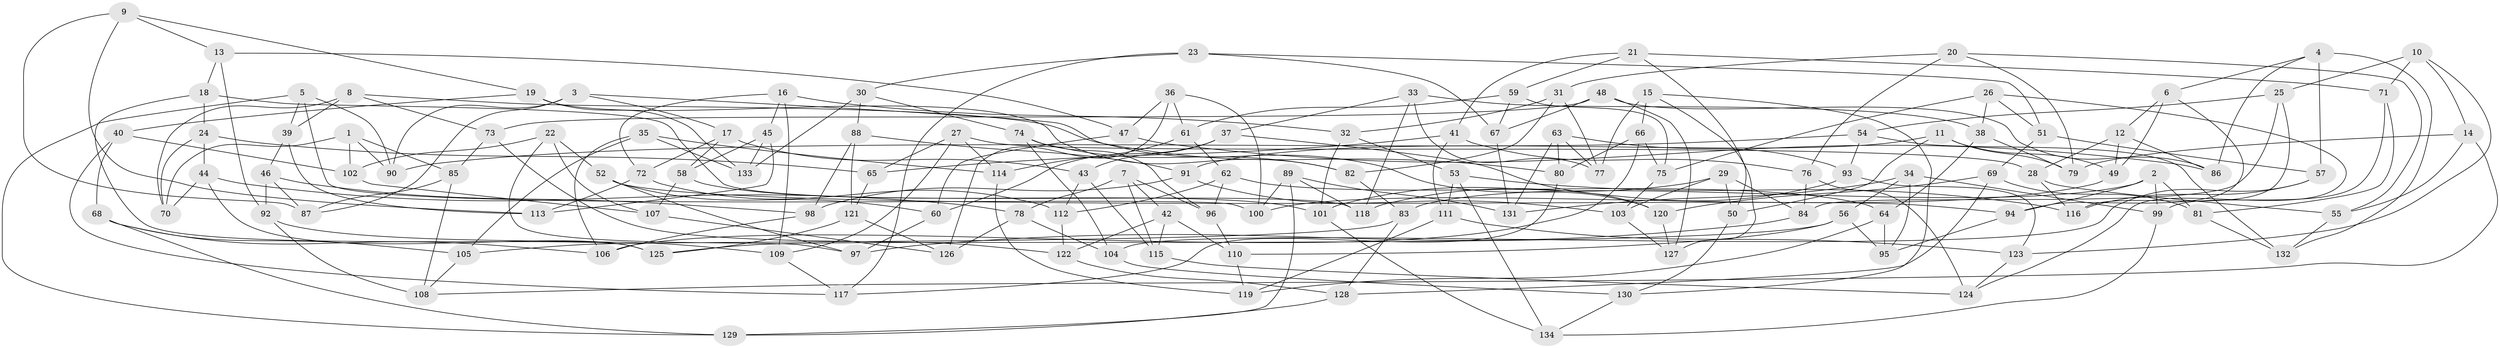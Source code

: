 // coarse degree distribution, {4: 0.19402985074626866, 6: 0.373134328358209, 3: 0.05970149253731343, 5: 0.26865671641791045, 7: 0.04477611940298507, 9: 0.014925373134328358, 8: 0.04477611940298507}
// Generated by graph-tools (version 1.1) at 2025/38/03/04/25 23:38:12]
// undirected, 134 vertices, 268 edges
graph export_dot {
  node [color=gray90,style=filled];
  1;
  2;
  3;
  4;
  5;
  6;
  7;
  8;
  9;
  10;
  11;
  12;
  13;
  14;
  15;
  16;
  17;
  18;
  19;
  20;
  21;
  22;
  23;
  24;
  25;
  26;
  27;
  28;
  29;
  30;
  31;
  32;
  33;
  34;
  35;
  36;
  37;
  38;
  39;
  40;
  41;
  42;
  43;
  44;
  45;
  46;
  47;
  48;
  49;
  50;
  51;
  52;
  53;
  54;
  55;
  56;
  57;
  58;
  59;
  60;
  61;
  62;
  63;
  64;
  65;
  66;
  67;
  68;
  69;
  70;
  71;
  72;
  73;
  74;
  75;
  76;
  77;
  78;
  79;
  80;
  81;
  82;
  83;
  84;
  85;
  86;
  87;
  88;
  89;
  90;
  91;
  92;
  93;
  94;
  95;
  96;
  97;
  98;
  99;
  100;
  101;
  102;
  103;
  104;
  105;
  106;
  107;
  108;
  109;
  110;
  111;
  112;
  113;
  114;
  115;
  116;
  117;
  118;
  119;
  120;
  121;
  122;
  123;
  124;
  125;
  126;
  127;
  128;
  129;
  130;
  131;
  132;
  133;
  134;
  1 -- 90;
  1 -- 70;
  1 -- 85;
  1 -- 102;
  2 -- 94;
  2 -- 83;
  2 -- 81;
  2 -- 99;
  3 -- 17;
  3 -- 120;
  3 -- 90;
  3 -- 87;
  4 -- 57;
  4 -- 132;
  4 -- 6;
  4 -- 86;
  5 -- 90;
  5 -- 100;
  5 -- 129;
  5 -- 39;
  6 -- 94;
  6 -- 49;
  6 -- 12;
  7 -- 115;
  7 -- 78;
  7 -- 42;
  7 -- 96;
  8 -- 39;
  8 -- 73;
  8 -- 80;
  8 -- 70;
  9 -- 19;
  9 -- 13;
  9 -- 113;
  9 -- 87;
  10 -- 71;
  10 -- 25;
  10 -- 123;
  10 -- 14;
  11 -- 79;
  11 -- 49;
  11 -- 91;
  11 -- 50;
  12 -- 49;
  12 -- 28;
  12 -- 86;
  13 -- 18;
  13 -- 92;
  13 -- 47;
  14 -- 55;
  14 -- 108;
  14 -- 79;
  15 -- 77;
  15 -- 127;
  15 -- 130;
  15 -- 66;
  16 -- 72;
  16 -- 45;
  16 -- 109;
  16 -- 32;
  17 -- 58;
  17 -- 43;
  17 -- 72;
  18 -- 118;
  18 -- 24;
  18 -- 125;
  19 -- 133;
  19 -- 82;
  19 -- 40;
  20 -- 76;
  20 -- 79;
  20 -- 55;
  20 -- 31;
  21 -- 71;
  21 -- 41;
  21 -- 50;
  21 -- 59;
  22 -- 52;
  22 -- 97;
  22 -- 107;
  22 -- 102;
  23 -- 51;
  23 -- 30;
  23 -- 67;
  23 -- 117;
  24 -- 44;
  24 -- 70;
  24 -- 65;
  25 -- 84;
  25 -- 54;
  25 -- 116;
  26 -- 75;
  26 -- 38;
  26 -- 51;
  26 -- 124;
  27 -- 109;
  27 -- 28;
  27 -- 65;
  27 -- 114;
  28 -- 55;
  28 -- 116;
  29 -- 103;
  29 -- 84;
  29 -- 101;
  29 -- 50;
  30 -- 133;
  30 -- 88;
  30 -- 74;
  31 -- 77;
  31 -- 32;
  31 -- 82;
  32 -- 101;
  32 -- 53;
  33 -- 118;
  33 -- 77;
  33 -- 37;
  33 -- 38;
  34 -- 95;
  34 -- 131;
  34 -- 56;
  34 -- 99;
  35 -- 106;
  35 -- 105;
  35 -- 114;
  35 -- 133;
  36 -- 47;
  36 -- 100;
  36 -- 61;
  36 -- 126;
  37 -- 120;
  37 -- 60;
  37 -- 43;
  38 -- 64;
  38 -- 79;
  39 -- 113;
  39 -- 46;
  40 -- 102;
  40 -- 117;
  40 -- 68;
  41 -- 76;
  41 -- 111;
  41 -- 65;
  42 -- 115;
  42 -- 122;
  42 -- 110;
  43 -- 115;
  43 -- 112;
  44 -- 78;
  44 -- 70;
  44 -- 125;
  45 -- 133;
  45 -- 113;
  45 -- 58;
  46 -- 92;
  46 -- 87;
  46 -- 98;
  47 -- 60;
  47 -- 86;
  48 -- 67;
  48 -- 86;
  48 -- 127;
  48 -- 73;
  49 -- 100;
  50 -- 130;
  51 -- 57;
  51 -- 69;
  52 -- 94;
  52 -- 60;
  52 -- 97;
  53 -- 116;
  53 -- 111;
  53 -- 134;
  54 -- 132;
  54 -- 93;
  54 -- 90;
  55 -- 132;
  56 -- 110;
  56 -- 95;
  56 -- 125;
  57 -- 104;
  57 -- 116;
  58 -- 101;
  58 -- 107;
  59 -- 67;
  59 -- 75;
  59 -- 61;
  60 -- 97;
  61 -- 62;
  61 -- 114;
  62 -- 64;
  62 -- 96;
  62 -- 112;
  63 -- 80;
  63 -- 131;
  63 -- 77;
  63 -- 93;
  64 -- 95;
  64 -- 119;
  65 -- 121;
  66 -- 80;
  66 -- 106;
  66 -- 75;
  67 -- 131;
  68 -- 129;
  68 -- 106;
  68 -- 105;
  69 -- 120;
  69 -- 81;
  69 -- 128;
  71 -- 81;
  71 -- 99;
  72 -- 113;
  72 -- 112;
  73 -- 122;
  73 -- 85;
  74 -- 96;
  74 -- 82;
  74 -- 104;
  75 -- 103;
  76 -- 84;
  76 -- 124;
  78 -- 104;
  78 -- 126;
  80 -- 117;
  81 -- 132;
  82 -- 83;
  83 -- 128;
  83 -- 105;
  84 -- 97;
  85 -- 108;
  85 -- 87;
  88 -- 98;
  88 -- 121;
  88 -- 91;
  89 -- 129;
  89 -- 131;
  89 -- 118;
  89 -- 100;
  91 -- 98;
  91 -- 103;
  92 -- 109;
  92 -- 108;
  93 -- 123;
  93 -- 118;
  94 -- 95;
  96 -- 110;
  98 -- 106;
  99 -- 134;
  101 -- 134;
  102 -- 107;
  103 -- 127;
  104 -- 130;
  105 -- 108;
  107 -- 126;
  109 -- 117;
  110 -- 119;
  111 -- 123;
  111 -- 119;
  112 -- 122;
  114 -- 119;
  115 -- 124;
  120 -- 127;
  121 -- 125;
  121 -- 126;
  122 -- 128;
  123 -- 124;
  128 -- 129;
  130 -- 134;
}
